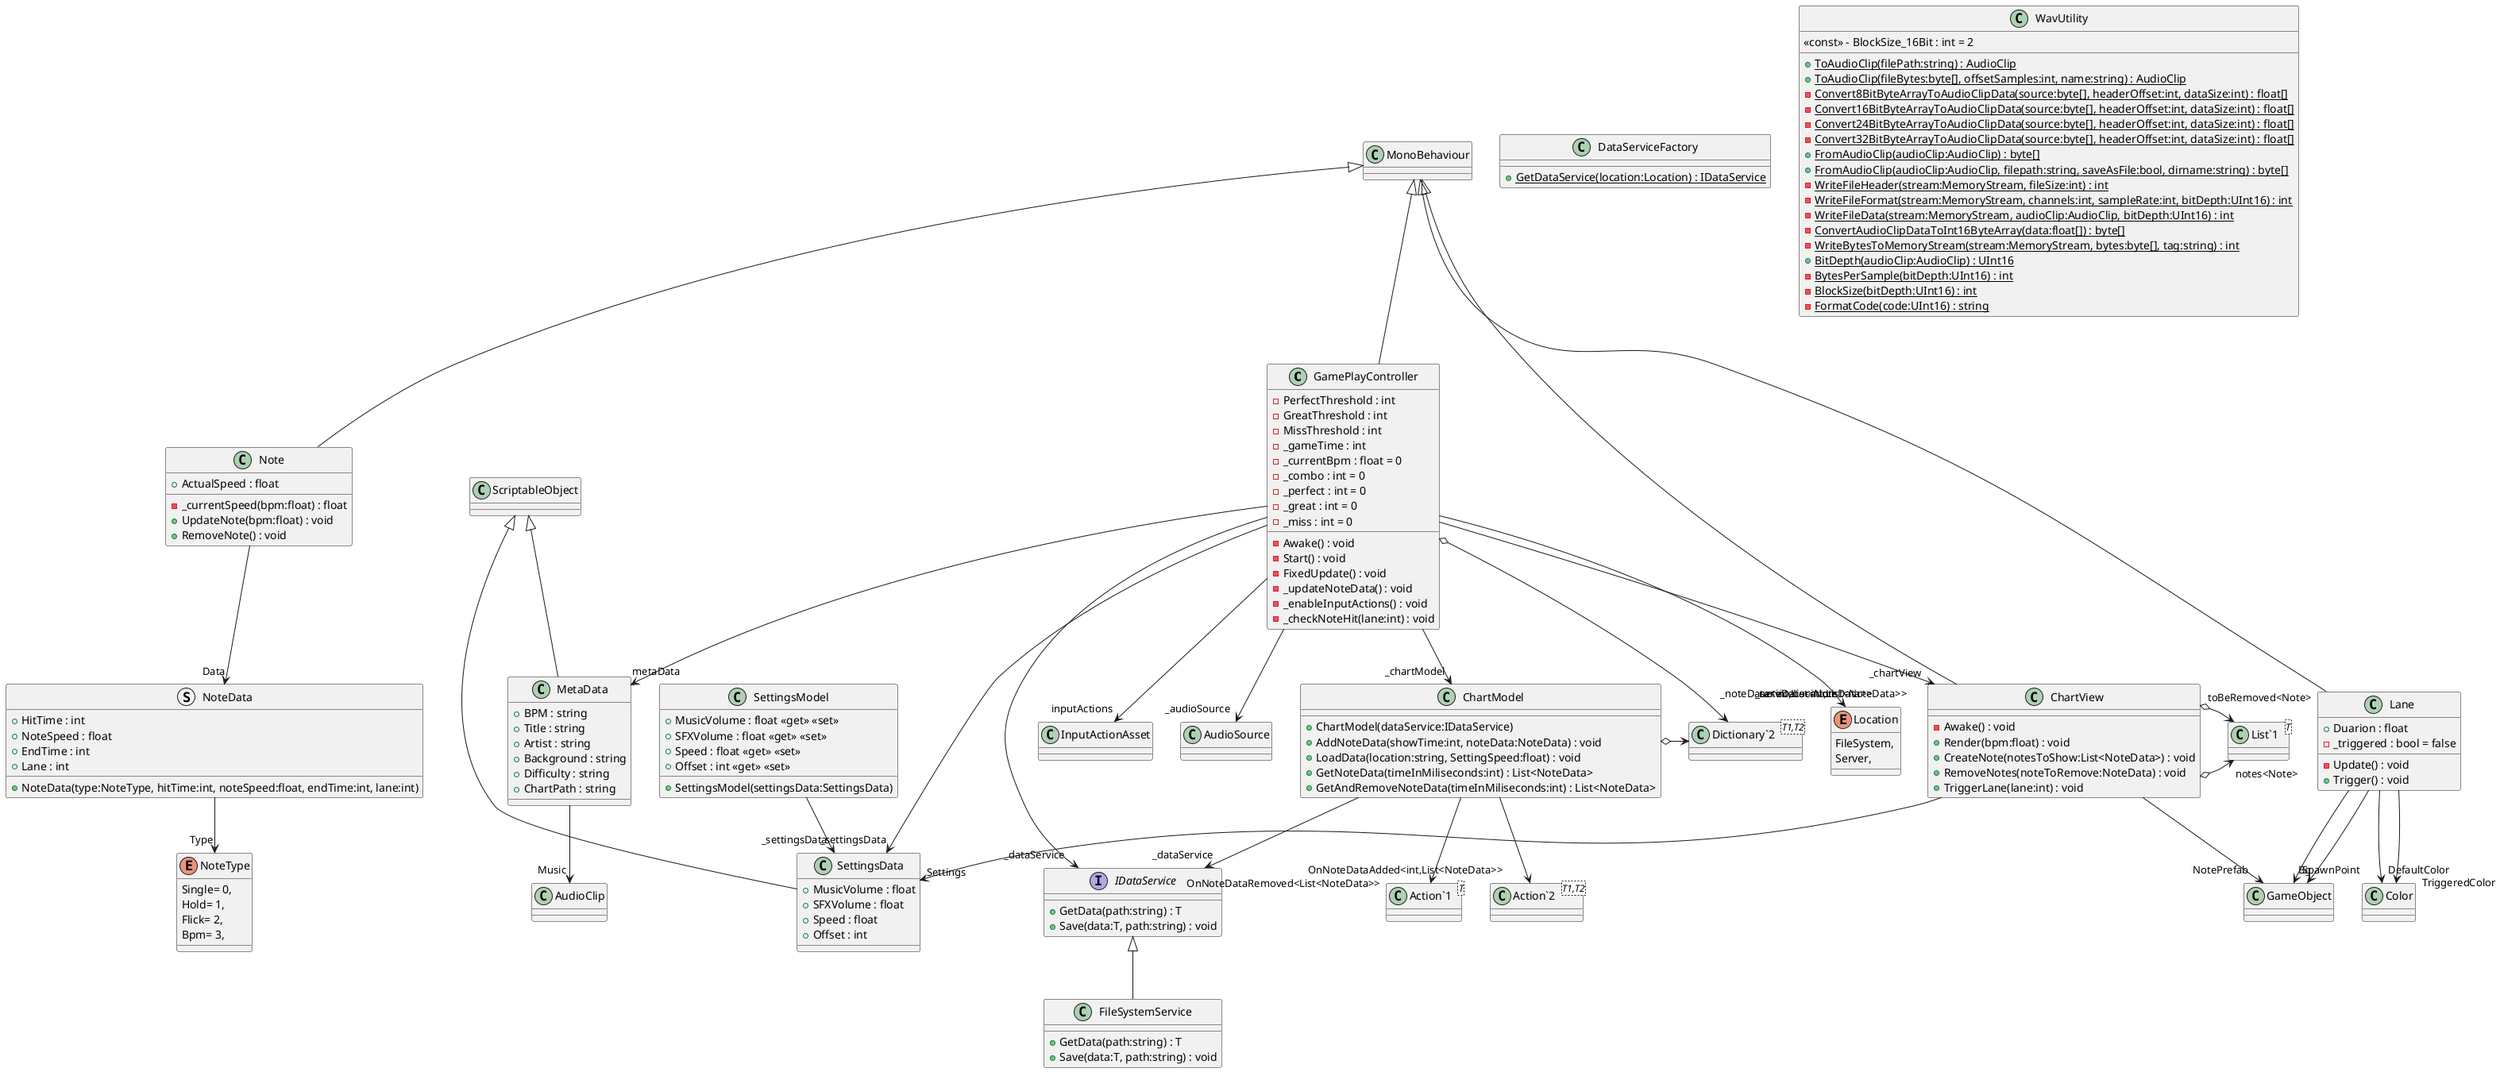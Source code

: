 @startuml
class GamePlayController {
    - PerfectThreshold : int
    - GreatThreshold : int
    - MissThreshold : int
    - _gameTime : int
    - _currentBpm : float = 0
    - _combo : int = 0
    - _perfect : int = 0
    - _great : int = 0
    - _miss : int = 0
    - Awake() : void
    - Start() : void
    - FixedUpdate() : void
    - _updateNoteData() : void
    - _enableInputActions() : void
    - _checkNoteHit(lane:int) : void
}
class "Dictionary`2"<T1,T2> {
}
MonoBehaviour <|-- GamePlayController
GamePlayController --> "_settingsData" SettingsData
GamePlayController --> "_serviceLocation" Location
GamePlayController --> "inputActions" InputActionAsset
GamePlayController --> "metaData" MetaData
GamePlayController --> "_chartModel" ChartModel
GamePlayController --> "_chartView" ChartView
GamePlayController --> "_audioSource" AudioSource
GamePlayController o-> "_noteData<int,List<NoteData>>" "Dictionary`2"
GamePlayController --> "_dataService" IDataService
class ChartModel {
    + ChartModel(dataService:IDataService)
    + AddNoteData(showTime:int, noteData:NoteData) : void
    + LoadData(location:string, SettingSpeed:float) : void
    + GetNoteData(timeInMiliseconds:int) : List<NoteData>
    + GetAndRemoveNoteData(timeInMiliseconds:int) : List<NoteData>
}
class "Dictionary`2"<T1,T2> {
}
class "Action`2"<T1,T2> {
}
class "Action`1"<T> {
}
ChartModel o-> "_noteData<int,List<NoteData>>" "Dictionary`2"
ChartModel --> "_dataService" IDataService
ChartModel --> "OnNoteDataAdded<int,List<NoteData>>" "Action`2"
ChartModel --> "OnNoteDataRemoved<List<NoteData>>" "Action`1"
class SettingsModel {
    + SettingsModel(settingsData:SettingsData)
    + MusicVolume : float <<get>> <<set>>
    + SFXVolume : float <<get>> <<set>>
    + Speed : float <<get>> <<set>>
    + Offset : int <<get>> <<set>>
}
SettingsModel --> "_settingsData" SettingsData
class FileSystemService {
    + GetData(path:string) : T
    + Save(data:T, path:string) : void
}
IDataService <|-- FileSystemService
class ChartView {
    - Awake() : void
    + Render(bpm:float) : void
    + CreateNote(notesToShow:List<NoteData>) : void
    + RemoveNotes(noteToRemove:NoteData) : void
    + TriggerLane(lane:int) : void
}
class "List`1"<T> {
}
MonoBehaviour <|-- ChartView
ChartView --> "NotePrefab" GameObject
ChartView --> "Settings" SettingsData
ChartView o-> "notes<Note>" "List`1"
ChartView o-> "toBeRemoved<Note>" "List`1"
class MetaData {
    + BPM : string
    + Title : string
    + Artist : string
    + Background : string
    + Difficulty : string
    + ChartPath : string
}
ScriptableObject <|-- MetaData
MetaData --> "Music" AudioClip
struct NoteData {
    + HitTime : int
    + NoteSpeed : float
    + EndTime : int
    + Lane : int
    + NoteData(type:NoteType, hitTime:int, noteSpeed:float, endTime:int, lane:int)
}
NoteData --> "Type" NoteType
class SettingsData {
    + MusicVolume : float
    + SFXVolume : float
    + Speed : float
    + Offset : int
}
ScriptableObject <|-- SettingsData
enum NoteType {
    Single= 0,
    Hold= 1,
    Flick= 2,
    Bpm= 3,
}
class DataServiceFactory {
    + {static} GetDataService(location:Location) : IDataService
}
interface IDataService {
    + GetData(path:string) : T
    + Save(data:T, path:string) : void
}
enum Location {
    FileSystem,
    Server,
}
class WavUtility {
    <<const>> - BlockSize_16Bit : int = 2
    + {static} ToAudioClip(filePath:string) : AudioClip
    + {static} ToAudioClip(fileBytes:byte[], offsetSamples:int, name:string) : AudioClip
    - {static} Convert8BitByteArrayToAudioClipData(source:byte[], headerOffset:int, dataSize:int) : float[]
    - {static} Convert16BitByteArrayToAudioClipData(source:byte[], headerOffset:int, dataSize:int) : float[]
    - {static} Convert24BitByteArrayToAudioClipData(source:byte[], headerOffset:int, dataSize:int) : float[]
    - {static} Convert32BitByteArrayToAudioClipData(source:byte[], headerOffset:int, dataSize:int) : float[]
    + {static} FromAudioClip(audioClip:AudioClip) : byte[]
    + {static} FromAudioClip(audioClip:AudioClip, filepath:string, saveAsFile:bool, dirname:string) : byte[]
    - {static} WriteFileHeader(stream:MemoryStream, fileSize:int) : int
    - {static} WriteFileFormat(stream:MemoryStream, channels:int, sampleRate:int, bitDepth:UInt16) : int
    - {static} WriteFileData(stream:MemoryStream, audioClip:AudioClip, bitDepth:UInt16) : int
    - {static} ConvertAudioClipDataToInt16ByteArray(data:float[]) : byte[]
    - {static} WriteBytesToMemoryStream(stream:MemoryStream, bytes:byte[], tag:string) : int
    + {static} BitDepth(audioClip:AudioClip) : UInt16
    - {static} BytesPerSample(bitDepth:UInt16) : int
    - {static} BlockSize(bitDepth:UInt16) : int
    - {static} FormatCode(code:UInt16) : string
}
class Lane {
    + Duarion : float
    - _triggered : bool = false
    - Update() : void
    + Trigger() : void
}
MonoBehaviour <|-- Lane
Lane --> "SpawnPoint" GameObject
Lane --> "Bg" GameObject
Lane --> "DefaultColor" Color
Lane --> "TriggeredColor" Color
class Note {
    + ActualSpeed : float
    - _currentSpeed(bpm:float) : float
    + UpdateNote(bpm:float) : void
    + RemoveNote() : void
}
MonoBehaviour <|-- Note
Note --> "Data" NoteData
@enduml
